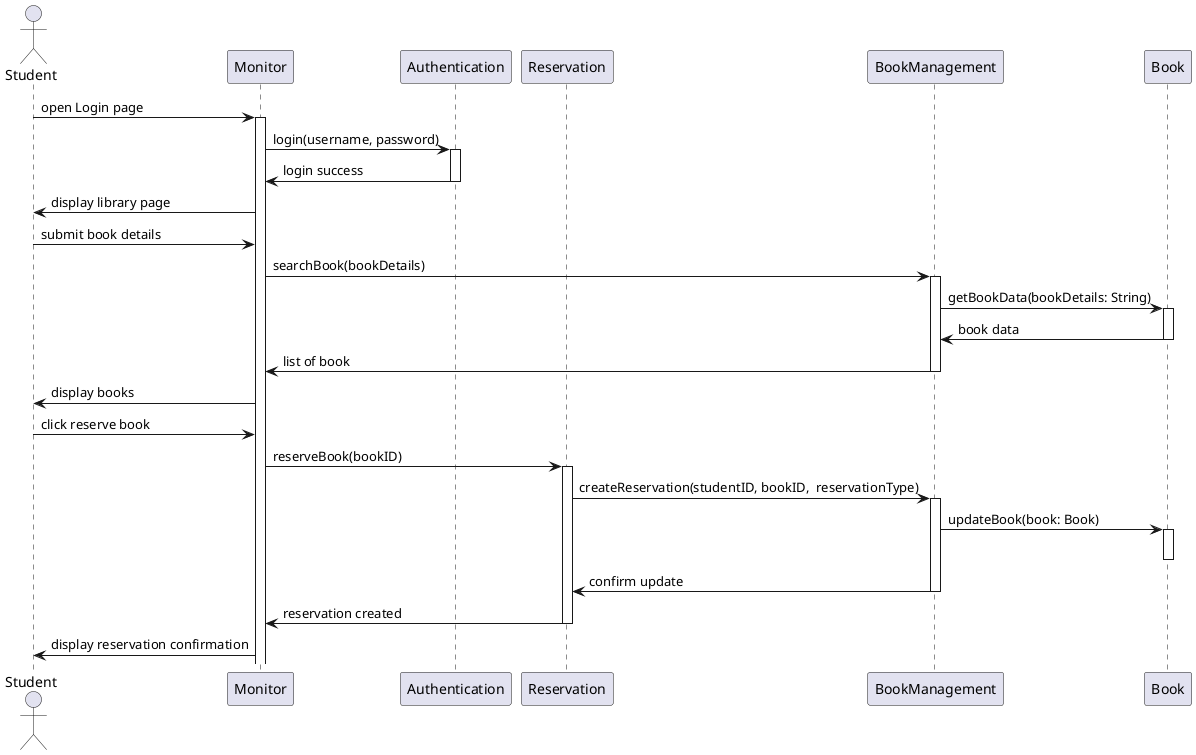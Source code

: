 @startuml
actor Student
participant Monitor
participant Authentication
participant Reservation
participant BookManagement
participant Book

Student -> Monitor: open Login page
activate Monitor
Monitor -> Authentication: login(username, password)
activate Authentication
Authentication -> Monitor: login success
deactivate Authentication
Monitor -> Student: display library page

Student -> Monitor: submit book details
Monitor -> BookManagement: searchBook(bookDetails)
activate BookManagement
BookManagement -> Book: getBookData(bookDetails: String)
activate Book
Book -> BookManagement: book data
deactivate Book
BookManagement -> Monitor: list of book
deactivate BookManagement
Monitor -> Student: display books

Student -> Monitor: click reserve book
Monitor -> Reservation: reserveBook(bookID)
activate Reservation
Reservation -> BookManagement: createReservation(studentID, bookID,  reservationType)
activate BookManagement
BookManagement -> Book: updateBook(book: Book)
activate Book
deactivate Book
BookManagement -> Reservation: confirm update
deactivate BookManagement
Reservation -> Monitor: reservation created
deactivate Reservation
Monitor -> Student: display reservation confirmation
@enduml
